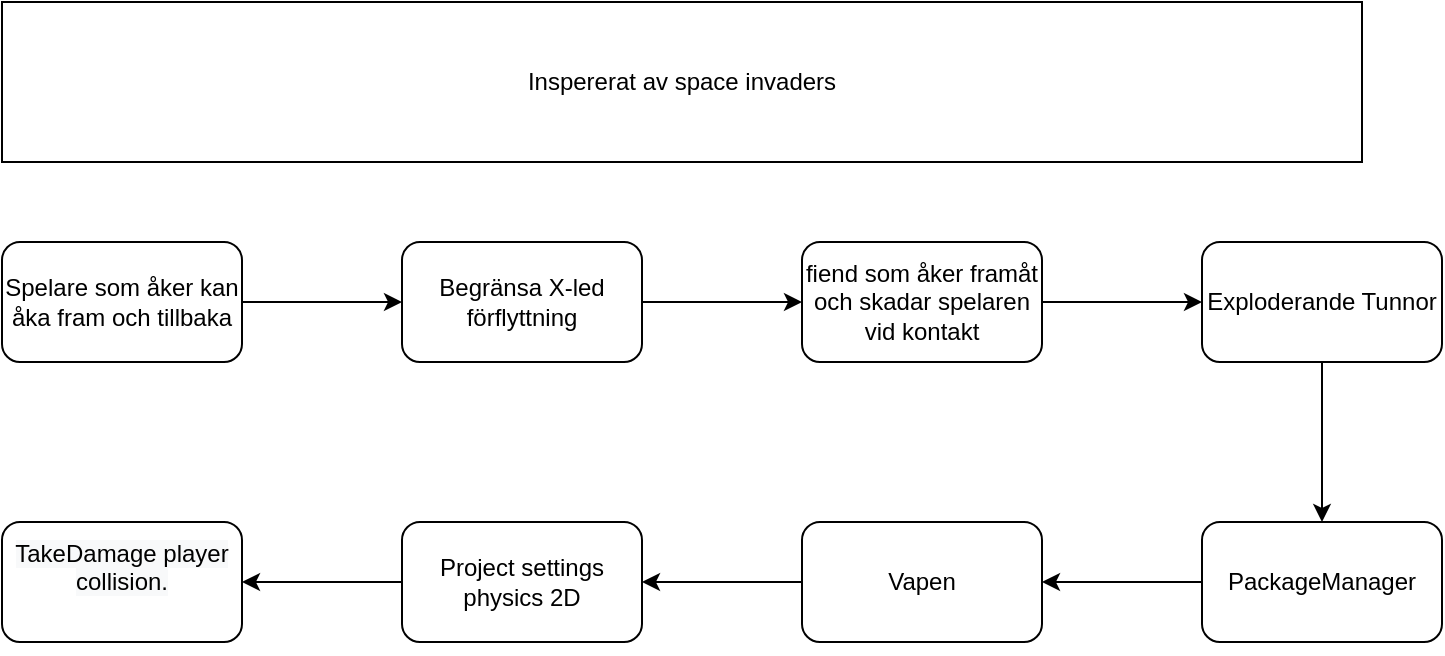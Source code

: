 <mxfile version="20.2.4" type="github">
  <diagram id="wEKSGGPF87rSig4s3-Ul" name="Sida-1">
    <mxGraphModel dx="1422" dy="882" grid="1" gridSize="10" guides="1" tooltips="1" connect="1" arrows="1" fold="1" page="1" pageScale="1" pageWidth="827" pageHeight="1169" math="0" shadow="0">
      <root>
        <mxCell id="0" />
        <mxCell id="1" parent="0" />
        <mxCell id="BBzz1Qv0iKT6kKimgJni-3" value="" style="edgeStyle=orthogonalEdgeStyle;rounded=0;orthogonalLoop=1;jettySize=auto;html=1;" edge="1" parent="1" source="BBzz1Qv0iKT6kKimgJni-1" target="BBzz1Qv0iKT6kKimgJni-2">
          <mxGeometry relative="1" as="geometry" />
        </mxCell>
        <mxCell id="BBzz1Qv0iKT6kKimgJni-1" value="Spelare som åker kan åka fram och tillbaka" style="rounded=1;whiteSpace=wrap;html=1;" vertex="1" parent="1">
          <mxGeometry x="80" y="150" width="120" height="60" as="geometry" />
        </mxCell>
        <mxCell id="BBzz1Qv0iKT6kKimgJni-5" value="" style="edgeStyle=orthogonalEdgeStyle;rounded=0;orthogonalLoop=1;jettySize=auto;html=1;" edge="1" parent="1" source="BBzz1Qv0iKT6kKimgJni-2" target="BBzz1Qv0iKT6kKimgJni-4">
          <mxGeometry relative="1" as="geometry" />
        </mxCell>
        <mxCell id="BBzz1Qv0iKT6kKimgJni-2" value="Begränsa X-led förflyttning" style="whiteSpace=wrap;html=1;rounded=1;" vertex="1" parent="1">
          <mxGeometry x="280" y="150" width="120" height="60" as="geometry" />
        </mxCell>
        <mxCell id="BBzz1Qv0iKT6kKimgJni-8" value="" style="edgeStyle=orthogonalEdgeStyle;rounded=0;orthogonalLoop=1;jettySize=auto;html=1;" edge="1" parent="1" source="BBzz1Qv0iKT6kKimgJni-4" target="BBzz1Qv0iKT6kKimgJni-7">
          <mxGeometry relative="1" as="geometry" />
        </mxCell>
        <mxCell id="BBzz1Qv0iKT6kKimgJni-4" value="fiend som åker framåt och skadar spelaren vid kontakt" style="whiteSpace=wrap;html=1;rounded=1;" vertex="1" parent="1">
          <mxGeometry x="480" y="150" width="120" height="60" as="geometry" />
        </mxCell>
        <mxCell id="BBzz1Qv0iKT6kKimgJni-6" value="Inspererat av space invaders" style="rounded=0;whiteSpace=wrap;html=1;" vertex="1" parent="1">
          <mxGeometry x="80" y="30" width="680" height="80" as="geometry" />
        </mxCell>
        <mxCell id="BBzz1Qv0iKT6kKimgJni-14" value="" style="edgeStyle=orthogonalEdgeStyle;rounded=0;orthogonalLoop=1;jettySize=auto;html=1;" edge="1" parent="1" source="BBzz1Qv0iKT6kKimgJni-7" target="BBzz1Qv0iKT6kKimgJni-13">
          <mxGeometry relative="1" as="geometry" />
        </mxCell>
        <mxCell id="BBzz1Qv0iKT6kKimgJni-7" value="Exploderande Tunnor" style="whiteSpace=wrap;html=1;rounded=1;" vertex="1" parent="1">
          <mxGeometry x="680" y="150" width="120" height="60" as="geometry" />
        </mxCell>
        <mxCell id="BBzz1Qv0iKT6kKimgJni-12" value="" style="edgeStyle=orthogonalEdgeStyle;rounded=0;orthogonalLoop=1;jettySize=auto;html=1;" edge="1" parent="1" source="BBzz1Qv0iKT6kKimgJni-9" target="BBzz1Qv0iKT6kKimgJni-11">
          <mxGeometry relative="1" as="geometry" />
        </mxCell>
        <mxCell id="BBzz1Qv0iKT6kKimgJni-9" value="Vapen" style="whiteSpace=wrap;html=1;rounded=1;" vertex="1" parent="1">
          <mxGeometry x="480" y="290" width="120" height="60" as="geometry" />
        </mxCell>
        <mxCell id="BBzz1Qv0iKT6kKimgJni-17" value="" style="edgeStyle=orthogonalEdgeStyle;rounded=0;orthogonalLoop=1;jettySize=auto;html=1;" edge="1" parent="1" source="BBzz1Qv0iKT6kKimgJni-11" target="BBzz1Qv0iKT6kKimgJni-16">
          <mxGeometry relative="1" as="geometry" />
        </mxCell>
        <mxCell id="BBzz1Qv0iKT6kKimgJni-11" value="Project settings physics 2D" style="whiteSpace=wrap;html=1;rounded=1;" vertex="1" parent="1">
          <mxGeometry x="280" y="290" width="120" height="60" as="geometry" />
        </mxCell>
        <mxCell id="BBzz1Qv0iKT6kKimgJni-15" value="" style="edgeStyle=orthogonalEdgeStyle;rounded=0;orthogonalLoop=1;jettySize=auto;html=1;" edge="1" parent="1" source="BBzz1Qv0iKT6kKimgJni-13" target="BBzz1Qv0iKT6kKimgJni-9">
          <mxGeometry relative="1" as="geometry" />
        </mxCell>
        <mxCell id="BBzz1Qv0iKT6kKimgJni-13" value="PackageManager" style="whiteSpace=wrap;html=1;rounded=1;" vertex="1" parent="1">
          <mxGeometry x="680" y="290" width="120" height="60" as="geometry" />
        </mxCell>
        <mxCell id="BBzz1Qv0iKT6kKimgJni-16" value="&#xa;&lt;span style=&quot;color: rgb(0, 0, 0); font-family: Helvetica; font-size: 12px; font-style: normal; font-variant-ligatures: normal; font-variant-caps: normal; font-weight: 400; letter-spacing: normal; orphans: 2; text-align: center; text-indent: 0px; text-transform: none; widows: 2; word-spacing: 0px; -webkit-text-stroke-width: 0px; background-color: rgb(248, 249, 250); text-decoration-thickness: initial; text-decoration-style: initial; text-decoration-color: initial; float: none; display: inline !important;&quot;&gt;TakeDamage player collision.&lt;/span&gt;&#xa;&#xa;" style="whiteSpace=wrap;html=1;rounded=1;" vertex="1" parent="1">
          <mxGeometry x="80" y="290" width="120" height="60" as="geometry" />
        </mxCell>
      </root>
    </mxGraphModel>
  </diagram>
</mxfile>
